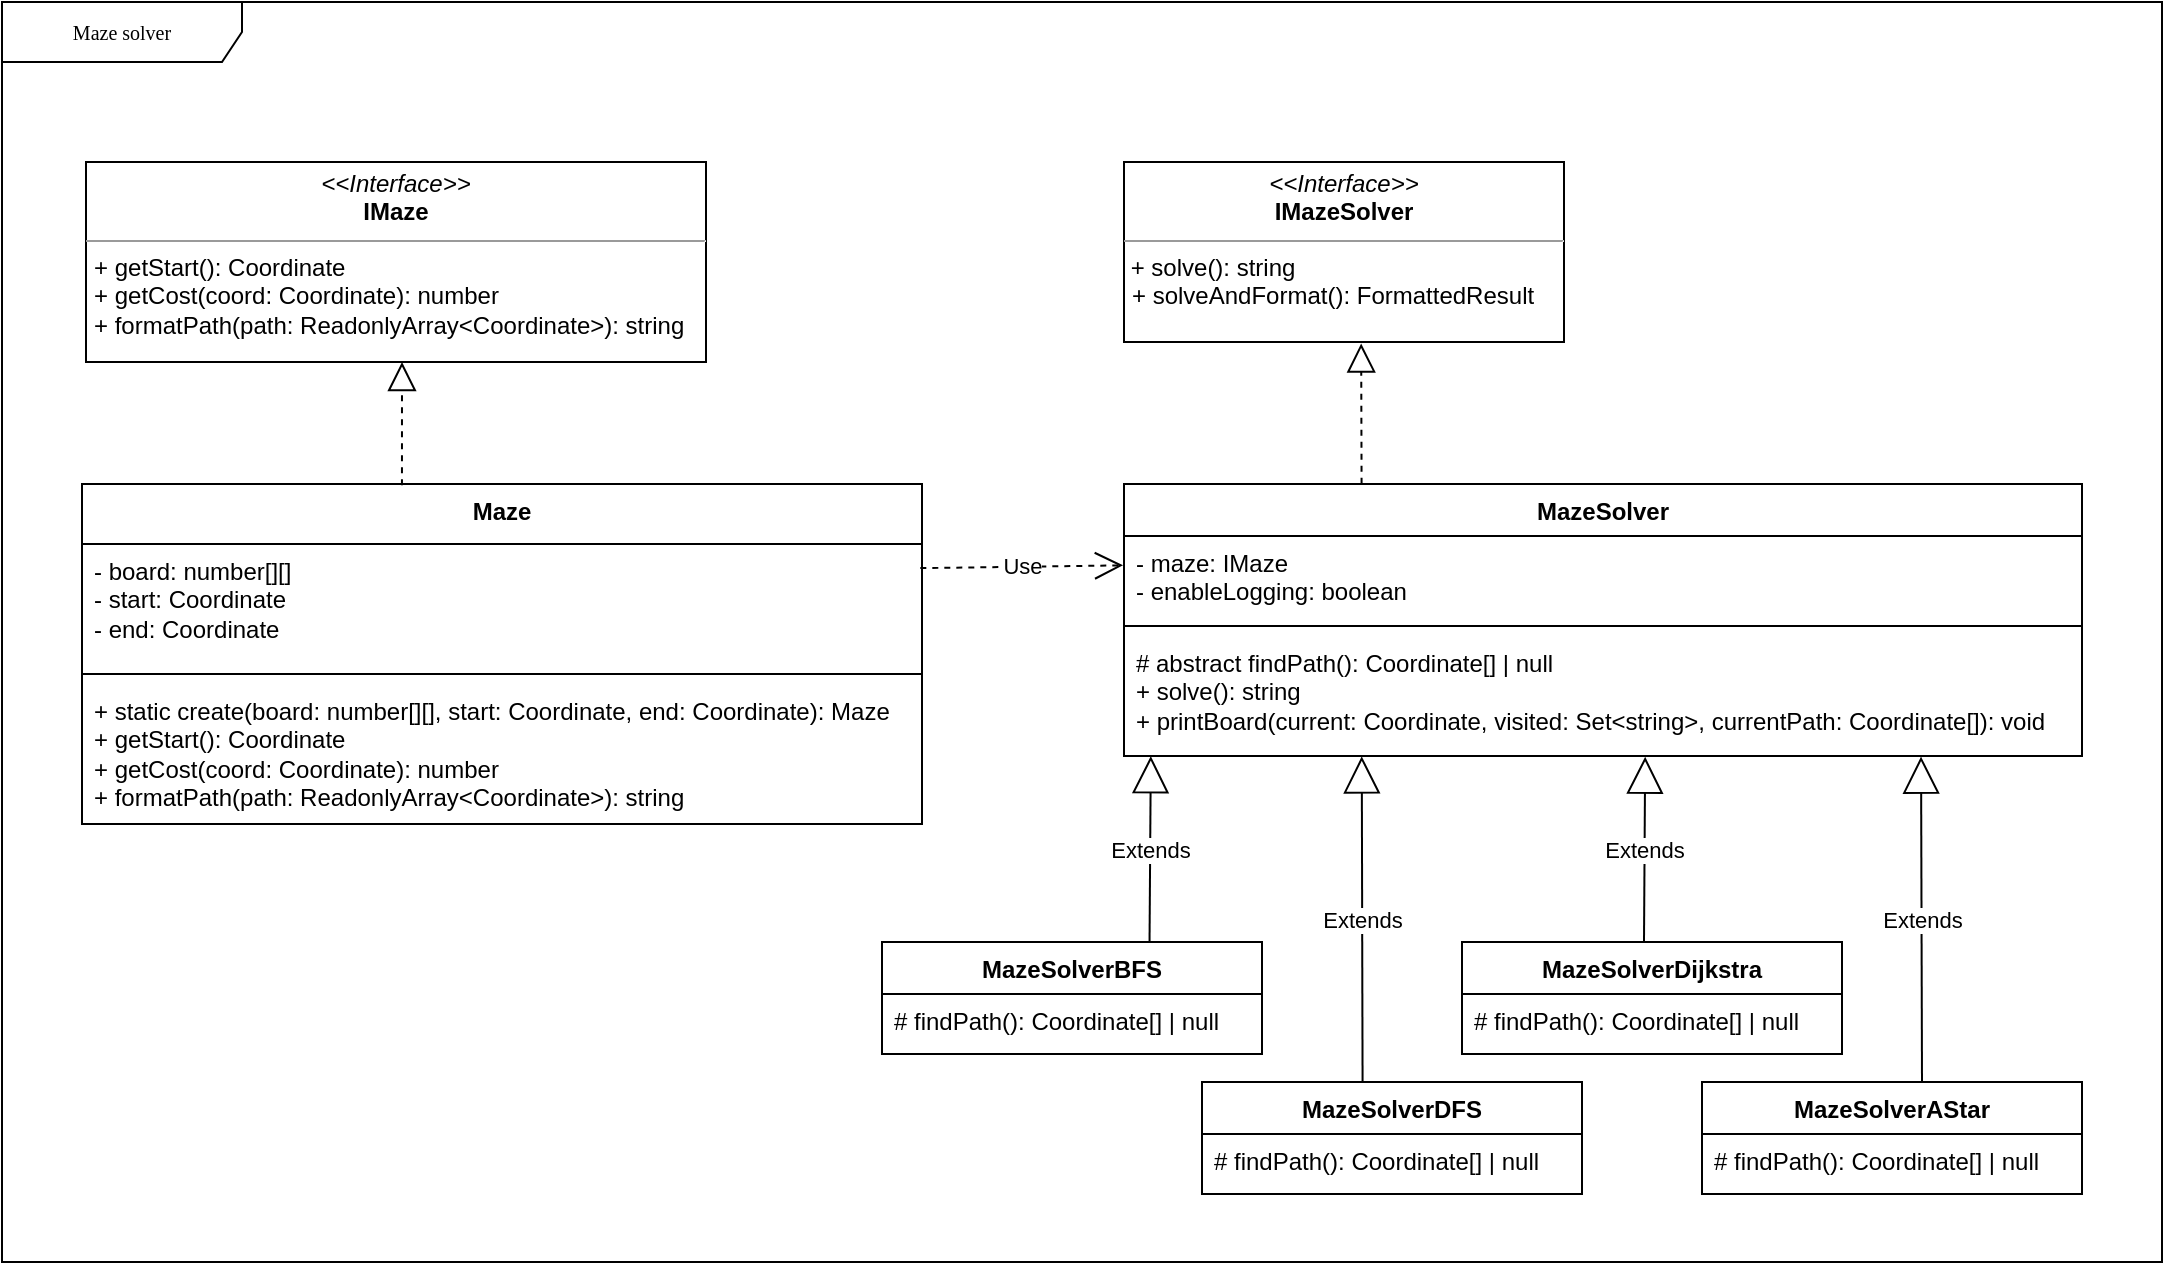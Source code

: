 <mxfile version="24.7.17">
  <diagram name="Page-1" id="c4acf3e9-155e-7222-9cf6-157b1a14988f">
    <mxGraphModel dx="1497" dy="786" grid="1" gridSize="10" guides="1" tooltips="1" connect="1" arrows="1" fold="1" page="0" pageScale="1" pageWidth="850" pageHeight="1100" background="none" math="0" shadow="0">
      <root>
        <mxCell id="0" />
        <mxCell id="1" parent="0" />
        <mxCell id="17acba5748e5396b-1" value="Maze solver" style="shape=umlFrame;whiteSpace=wrap;html=1;rounded=0;shadow=0;comic=0;labelBackgroundColor=none;strokeWidth=1;fontFamily=Verdana;fontSize=10;align=center;width=120;height=30;direction=west;flipV=1;flipH=1;" parent="1" vertex="1">
          <mxGeometry width="1080" height="630" as="geometry" />
        </mxCell>
        <mxCell id="5d2195bd80daf111-39" style="edgeStyle=orthogonalEdgeStyle;rounded=0;html=1;dashed=1;labelBackgroundColor=none;startFill=0;endArrow=open;endFill=0;endSize=10;fontFamily=Verdana;fontSize=10;" parent="1" edge="1">
          <mxGeometry relative="1" as="geometry">
            <mxPoint x="730" y="978" as="targetPoint" />
          </mxGeometry>
        </mxCell>
        <mxCell id="5d2195bd80daf111-35" style="edgeStyle=orthogonalEdgeStyle;rounded=0;html=1;dashed=1;labelBackgroundColor=none;startFill=0;endArrow=open;endFill=0;endSize=10;fontFamily=Verdana;fontSize=10;" parent="1" edge="1">
          <mxGeometry relative="1" as="geometry">
            <Array as="points">
              <mxPoint x="545" y="970" />
              <mxPoint x="545" y="970" />
            </Array>
            <mxPoint x="545.0" y="963" as="sourcePoint" />
          </mxGeometry>
        </mxCell>
        <mxCell id="5d2195bd80daf111-34" style="edgeStyle=orthogonalEdgeStyle;rounded=0;html=1;dashed=1;labelBackgroundColor=none;startFill=0;endArrow=open;endFill=0;endSize=10;fontFamily=Verdana;fontSize=10;" parent="1" edge="1">
          <mxGeometry relative="1" as="geometry">
            <Array as="points">
              <mxPoint x="410" y="1029" />
              <mxPoint x="410" y="1029" />
            </Array>
            <mxPoint x="380" y="1029.091" as="sourcePoint" />
          </mxGeometry>
        </mxCell>
        <mxCell id="5d2195bd80daf111-18" value="&lt;p style=&quot;margin:0px;margin-top:4px;text-align:center;&quot;&gt;&lt;i&gt;&amp;lt;&amp;lt;Interface&amp;gt;&amp;gt;&lt;/i&gt;&lt;br&gt;&lt;b&gt;IMaze&lt;/b&gt;&lt;/p&gt;&lt;hr size=&quot;1&quot;&gt;&lt;p style=&quot;margin:0px;margin-left:4px;&quot;&gt;+ getStart(): Coordinate &lt;/p&gt;&lt;p style=&quot;margin:0px;margin-left:4px;&quot;&gt;+ getCost(coord: Coordinate): number&lt;/p&gt;&lt;p style=&quot;margin:0px;margin-left:4px;&quot;&gt;+ formatPath(path: ReadonlyArray&amp;lt;Coordinate&amp;gt;): string&lt;/p&gt;" style="verticalAlign=top;align=left;overflow=fill;fontSize=12;fontFamily=Helvetica;html=1;rounded=0;shadow=0;comic=0;labelBackgroundColor=none;strokeWidth=1" parent="1" vertex="1">
          <mxGeometry x="42" y="80" width="310" height="100" as="geometry" />
        </mxCell>
        <mxCell id="5d2195bd80daf111-19" value="&lt;p style=&quot;margin:0px;margin-top:4px;text-align:center;&quot;&gt;&lt;i&gt;&amp;lt;&amp;lt;Interface&amp;gt;&amp;gt;&lt;/i&gt;&lt;br&gt;&lt;b&gt;IMazeSolver&lt;/b&gt;&lt;/p&gt;&lt;hr size=&quot;1&quot;&gt;&amp;nbsp;+ solve(): string &lt;br&gt;&lt;p style=&quot;margin:0px;margin-left:4px;&quot;&gt;+ solveAndFormat(): FormattedResult&lt;/p&gt;" style="verticalAlign=top;align=left;overflow=fill;fontSize=12;fontFamily=Helvetica;html=1;rounded=0;shadow=0;comic=0;labelBackgroundColor=none;strokeWidth=1" parent="1" vertex="1">
          <mxGeometry x="561" y="80" width="220" height="90" as="geometry" />
        </mxCell>
        <mxCell id="gK6vRJrWsyUHmA_Xx5b--3" value="Maze" style="swimlane;fontStyle=1;align=center;verticalAlign=top;childLayout=stackLayout;horizontal=1;startSize=30;horizontalStack=0;resizeParent=1;resizeParentMax=0;resizeLast=0;collapsible=1;marginBottom=0;whiteSpace=wrap;html=1;" parent="1" vertex="1">
          <mxGeometry x="40" y="241" width="420" height="170" as="geometry">
            <mxRectangle x="60" y="270" width="100" height="30" as="alternateBounds" />
          </mxGeometry>
        </mxCell>
        <mxCell id="gK6vRJrWsyUHmA_Xx5b--4" value="&lt;div&gt;- board: number[][] &lt;br&gt;&lt;/div&gt;&lt;div&gt;- start: Coordinate&lt;/div&gt;&lt;div&gt;- end: Coordinate &lt;/div&gt;" style="text;strokeColor=none;fillColor=none;align=left;verticalAlign=top;spacingLeft=4;spacingRight=4;overflow=hidden;rotatable=0;points=[[0,0.5],[1,0.5]];portConstraint=eastwest;whiteSpace=wrap;html=1;" parent="gK6vRJrWsyUHmA_Xx5b--3" vertex="1">
          <mxGeometry y="30" width="420" height="60" as="geometry" />
        </mxCell>
        <mxCell id="gK6vRJrWsyUHmA_Xx5b--5" value="" style="line;strokeWidth=1;fillColor=none;align=left;verticalAlign=middle;spacingTop=-1;spacingLeft=3;spacingRight=3;rotatable=0;labelPosition=right;points=[];portConstraint=eastwest;strokeColor=inherit;" parent="gK6vRJrWsyUHmA_Xx5b--3" vertex="1">
          <mxGeometry y="90" width="420" height="10" as="geometry" />
        </mxCell>
        <mxCell id="gK6vRJrWsyUHmA_Xx5b--6" value="&lt;div&gt;+ static create(board: number[][], start: Coordinate, end: Coordinate): Maze&lt;/div&gt;&lt;div&gt;+ getStart(): Coordinate &lt;/div&gt;&lt;div&gt;+ getCost(coord: Coordinate): number &lt;br&gt;&lt;/div&gt;&lt;div&gt;+ formatPath(path: ReadonlyArray&amp;lt;Coordinate&amp;gt;): string&lt;/div&gt;" style="text;strokeColor=none;fillColor=none;align=left;verticalAlign=top;spacingLeft=4;spacingRight=4;overflow=hidden;rotatable=0;points=[[0,0.5],[1,0.5]];portConstraint=eastwest;whiteSpace=wrap;html=1;" parent="gK6vRJrWsyUHmA_Xx5b--3" vertex="1">
          <mxGeometry y="100" width="420" height="70" as="geometry" />
        </mxCell>
        <mxCell id="gK6vRJrWsyUHmA_Xx5b--13" value="MazeSolver" style="swimlane;fontStyle=1;align=center;verticalAlign=top;childLayout=stackLayout;horizontal=1;startSize=26;horizontalStack=0;resizeParent=1;resizeParentMax=0;resizeLast=0;collapsible=1;marginBottom=0;whiteSpace=wrap;html=1;" parent="1" vertex="1">
          <mxGeometry x="561" y="241" width="479" height="136" as="geometry" />
        </mxCell>
        <mxCell id="gK6vRJrWsyUHmA_Xx5b--14" value="&lt;div&gt;- maze: IMaze&lt;/div&gt;- enableLogging: boolean" style="text;strokeColor=none;fillColor=none;align=left;verticalAlign=top;spacingLeft=4;spacingRight=4;overflow=hidden;rotatable=0;points=[[0,0.5],[1,0.5]];portConstraint=eastwest;whiteSpace=wrap;html=1;" parent="gK6vRJrWsyUHmA_Xx5b--13" vertex="1">
          <mxGeometry y="26" width="479" height="40" as="geometry" />
        </mxCell>
        <mxCell id="gK6vRJrWsyUHmA_Xx5b--15" value="" style="line;strokeWidth=1;fillColor=none;align=left;verticalAlign=middle;spacingTop=-1;spacingLeft=3;spacingRight=3;rotatable=0;labelPosition=right;points=[];portConstraint=eastwest;strokeColor=inherit;" parent="gK6vRJrWsyUHmA_Xx5b--13" vertex="1">
          <mxGeometry y="66" width="479" height="10" as="geometry" />
        </mxCell>
        <mxCell id="gK6vRJrWsyUHmA_Xx5b--16" value="&lt;div&gt;# abstract findPath(): Coordinate[] | null&lt;/div&gt;&lt;div&gt;+ solve(): string &lt;/div&gt;&lt;div&gt;+ printBoard(current: Coordinate, visited: Set&amp;lt;string&amp;gt;, currentPath: Coordinate[]): void&lt;/div&gt;&lt;div&gt;&lt;br&gt;&lt;/div&gt;" style="text;strokeColor=none;fillColor=none;align=left;verticalAlign=top;spacingLeft=4;spacingRight=4;overflow=hidden;rotatable=0;points=[[0,0.5],[1,0.5]];portConstraint=eastwest;whiteSpace=wrap;html=1;" parent="gK6vRJrWsyUHmA_Xx5b--13" vertex="1">
          <mxGeometry y="76" width="479" height="60" as="geometry" />
        </mxCell>
        <mxCell id="gK6vRJrWsyUHmA_Xx5b--19" value="MazeSolverBFS" style="swimlane;fontStyle=1;align=center;verticalAlign=top;childLayout=stackLayout;horizontal=1;startSize=26;horizontalStack=0;resizeParent=1;resizeParentMax=0;resizeLast=0;collapsible=1;marginBottom=0;whiteSpace=wrap;html=1;" parent="1" vertex="1">
          <mxGeometry x="440" y="470" width="190" height="56" as="geometry" />
        </mxCell>
        <mxCell id="gK6vRJrWsyUHmA_Xx5b--22" value="# findPath(): Coordinate[] | null " style="text;strokeColor=none;fillColor=none;align=left;verticalAlign=top;spacingLeft=4;spacingRight=4;overflow=hidden;rotatable=0;points=[[0,0.5],[1,0.5]];portConstraint=eastwest;whiteSpace=wrap;html=1;" parent="gK6vRJrWsyUHmA_Xx5b--19" vertex="1">
          <mxGeometry y="26" width="190" height="30" as="geometry" />
        </mxCell>
        <mxCell id="gK6vRJrWsyUHmA_Xx5b--26" value="MazeSolverDFS" style="swimlane;fontStyle=1;align=center;verticalAlign=top;childLayout=stackLayout;horizontal=1;startSize=26;horizontalStack=0;resizeParent=1;resizeParentMax=0;resizeLast=0;collapsible=1;marginBottom=0;whiteSpace=wrap;html=1;" parent="1" vertex="1">
          <mxGeometry x="600" y="540" width="190" height="56" as="geometry" />
        </mxCell>
        <mxCell id="gK6vRJrWsyUHmA_Xx5b--27" value="# findPath(): Coordinate[] | null " style="text;strokeColor=none;fillColor=none;align=left;verticalAlign=top;spacingLeft=4;spacingRight=4;overflow=hidden;rotatable=0;points=[[0,0.5],[1,0.5]];portConstraint=eastwest;whiteSpace=wrap;html=1;" parent="gK6vRJrWsyUHmA_Xx5b--26" vertex="1">
          <mxGeometry y="26" width="190" height="30" as="geometry" />
        </mxCell>
        <mxCell id="gK6vRJrWsyUHmA_Xx5b--12" value="" style="endArrow=block;dashed=1;endFill=0;endSize=12;html=1;rounded=0;entryX=0.5;entryY=1;entryDx=0;entryDy=0;exitX=0.369;exitY=0.004;exitDx=0;exitDy=0;exitPerimeter=0;" parent="1" edge="1">
          <mxGeometry width="160" relative="1" as="geometry">
            <mxPoint x="199.98" y="241.68" as="sourcePoint" />
            <mxPoint x="200" y="180" as="targetPoint" />
          </mxGeometry>
        </mxCell>
        <mxCell id="gK6vRJrWsyUHmA_Xx5b--18" value="" style="endArrow=block;dashed=1;endFill=0;endSize=12;html=1;rounded=0;entryX=0.539;entryY=1.008;entryDx=0;entryDy=0;entryPerimeter=0;exitX=0.248;exitY=-0.001;exitDx=0;exitDy=0;exitPerimeter=0;" parent="1" source="gK6vRJrWsyUHmA_Xx5b--13" target="5d2195bd80daf111-19" edge="1">
          <mxGeometry width="160" relative="1" as="geometry">
            <mxPoint x="621.96" y="230" as="sourcePoint" />
            <mxPoint x="619.0" y="177.18" as="targetPoint" />
          </mxGeometry>
        </mxCell>
        <mxCell id="gK6vRJrWsyUHmA_Xx5b--32" value="MazeSolverDijkstra" style="swimlane;fontStyle=1;align=center;verticalAlign=top;childLayout=stackLayout;horizontal=1;startSize=26;horizontalStack=0;resizeParent=1;resizeParentMax=0;resizeLast=0;collapsible=1;marginBottom=0;whiteSpace=wrap;html=1;" parent="1" vertex="1">
          <mxGeometry x="730" y="470" width="190" height="56" as="geometry" />
        </mxCell>
        <mxCell id="gK6vRJrWsyUHmA_Xx5b--34" value="# findPath(): Coordinate[] | null " style="text;strokeColor=none;fillColor=none;align=left;verticalAlign=top;spacingLeft=4;spacingRight=4;overflow=hidden;rotatable=0;points=[[0,0.5],[1,0.5]];portConstraint=eastwest;whiteSpace=wrap;html=1;" parent="gK6vRJrWsyUHmA_Xx5b--32" vertex="1">
          <mxGeometry y="26" width="190" height="30" as="geometry" />
        </mxCell>
        <mxCell id="gK6vRJrWsyUHmA_Xx5b--35" value="&lt;div&gt;MazeSolverAStar&lt;/div&gt;" style="swimlane;fontStyle=1;align=center;verticalAlign=top;childLayout=stackLayout;horizontal=1;startSize=26;horizontalStack=0;resizeParent=1;resizeParentMax=0;resizeLast=0;collapsible=1;marginBottom=0;whiteSpace=wrap;html=1;" parent="1" vertex="1">
          <mxGeometry x="850" y="540" width="190" height="56" as="geometry" />
        </mxCell>
        <mxCell id="gK6vRJrWsyUHmA_Xx5b--36" value="Extends" style="endArrow=block;endSize=16;endFill=0;html=1;rounded=0;entryX=0.832;entryY=1.005;entryDx=0;entryDy=0;entryPerimeter=0;" parent="gK6vRJrWsyUHmA_Xx5b--35" target="gK6vRJrWsyUHmA_Xx5b--16" edge="1">
          <mxGeometry width="160" relative="1" as="geometry">
            <mxPoint x="110" as="sourcePoint" />
            <mxPoint x="110" y="-172" as="targetPoint" />
          </mxGeometry>
        </mxCell>
        <mxCell id="gK6vRJrWsyUHmA_Xx5b--37" value="# findPath(): Coordinate[] | null " style="text;strokeColor=none;fillColor=none;align=left;verticalAlign=top;spacingLeft=4;spacingRight=4;overflow=hidden;rotatable=0;points=[[0,0.5],[1,0.5]];portConstraint=eastwest;whiteSpace=wrap;html=1;" parent="gK6vRJrWsyUHmA_Xx5b--35" vertex="1">
          <mxGeometry y="26" width="190" height="30" as="geometry" />
        </mxCell>
        <mxCell id="gK6vRJrWsyUHmA_Xx5b--38" value="Use" style="endArrow=open;endSize=12;dashed=1;html=1;rounded=0;entryX=-0.001;entryY=0.367;entryDx=0;entryDy=0;entryPerimeter=0;exitX=0.998;exitY=0.201;exitDx=0;exitDy=0;exitPerimeter=0;" parent="1" source="gK6vRJrWsyUHmA_Xx5b--4" target="gK6vRJrWsyUHmA_Xx5b--14" edge="1">
          <mxGeometry width="160" relative="1" as="geometry">
            <mxPoint x="459" y="278" as="sourcePoint" />
            <mxPoint x="509" y="280" as="targetPoint" />
          </mxGeometry>
        </mxCell>
        <mxCell id="gK6vRJrWsyUHmA_Xx5b--40" value="" style="group" parent="1" vertex="1" connectable="0">
          <mxGeometry x="821" y="470" as="geometry" />
        </mxCell>
        <mxCell id="gK6vRJrWsyUHmA_Xx5b--24" value="Extends" style="endArrow=block;endSize=16;endFill=0;html=1;rounded=0;entryX=0.028;entryY=1.001;entryDx=0;entryDy=0;entryPerimeter=0;exitX=0.704;exitY=0.009;exitDx=0;exitDy=0;exitPerimeter=0;movable=1;resizable=1;rotatable=1;deletable=1;editable=1;locked=0;connectable=1;" parent="gK6vRJrWsyUHmA_Xx5b--40" source="gK6vRJrWsyUHmA_Xx5b--19" target="gK6vRJrWsyUHmA_Xx5b--16" edge="1">
          <mxGeometry width="160" relative="1" as="geometry">
            <mxPoint x="-225.02" y="-10.792" as="sourcePoint" />
            <mxPoint x="-219.36" y="-101.054" as="targetPoint" />
          </mxGeometry>
        </mxCell>
        <mxCell id="gK6vRJrWsyUHmA_Xx5b--29" value="Extends" style="endArrow=block;endSize=16;endFill=0;html=1;rounded=0;entryX=0.196;entryY=1.003;entryDx=0;entryDy=0;entryPerimeter=0;exitX=0.291;exitY=0.001;exitDx=0;exitDy=0;exitPerimeter=0;" parent="gK6vRJrWsyUHmA_Xx5b--40" edge="1">
          <mxGeometry width="160" relative="1" as="geometry">
            <mxPoint x="-140.71" y="70.056" as="sourcePoint" />
            <mxPoint x="-141.116" y="-92.82" as="targetPoint" />
          </mxGeometry>
        </mxCell>
        <mxCell id="gK6vRJrWsyUHmA_Xx5b--33" value="Extends" style="endArrow=block;endSize=16;endFill=0;html=1;rounded=0;entryX=0.544;entryY=1.006;entryDx=0;entryDy=0;entryPerimeter=0;" parent="gK6vRJrWsyUHmA_Xx5b--40" target="gK6vRJrWsyUHmA_Xx5b--16" edge="1">
          <mxGeometry width="160" relative="1" as="geometry">
            <mxPoint as="sourcePoint" />
            <mxPoint x="12.04" y="-100.744" as="targetPoint" />
          </mxGeometry>
        </mxCell>
      </root>
    </mxGraphModel>
  </diagram>
</mxfile>
